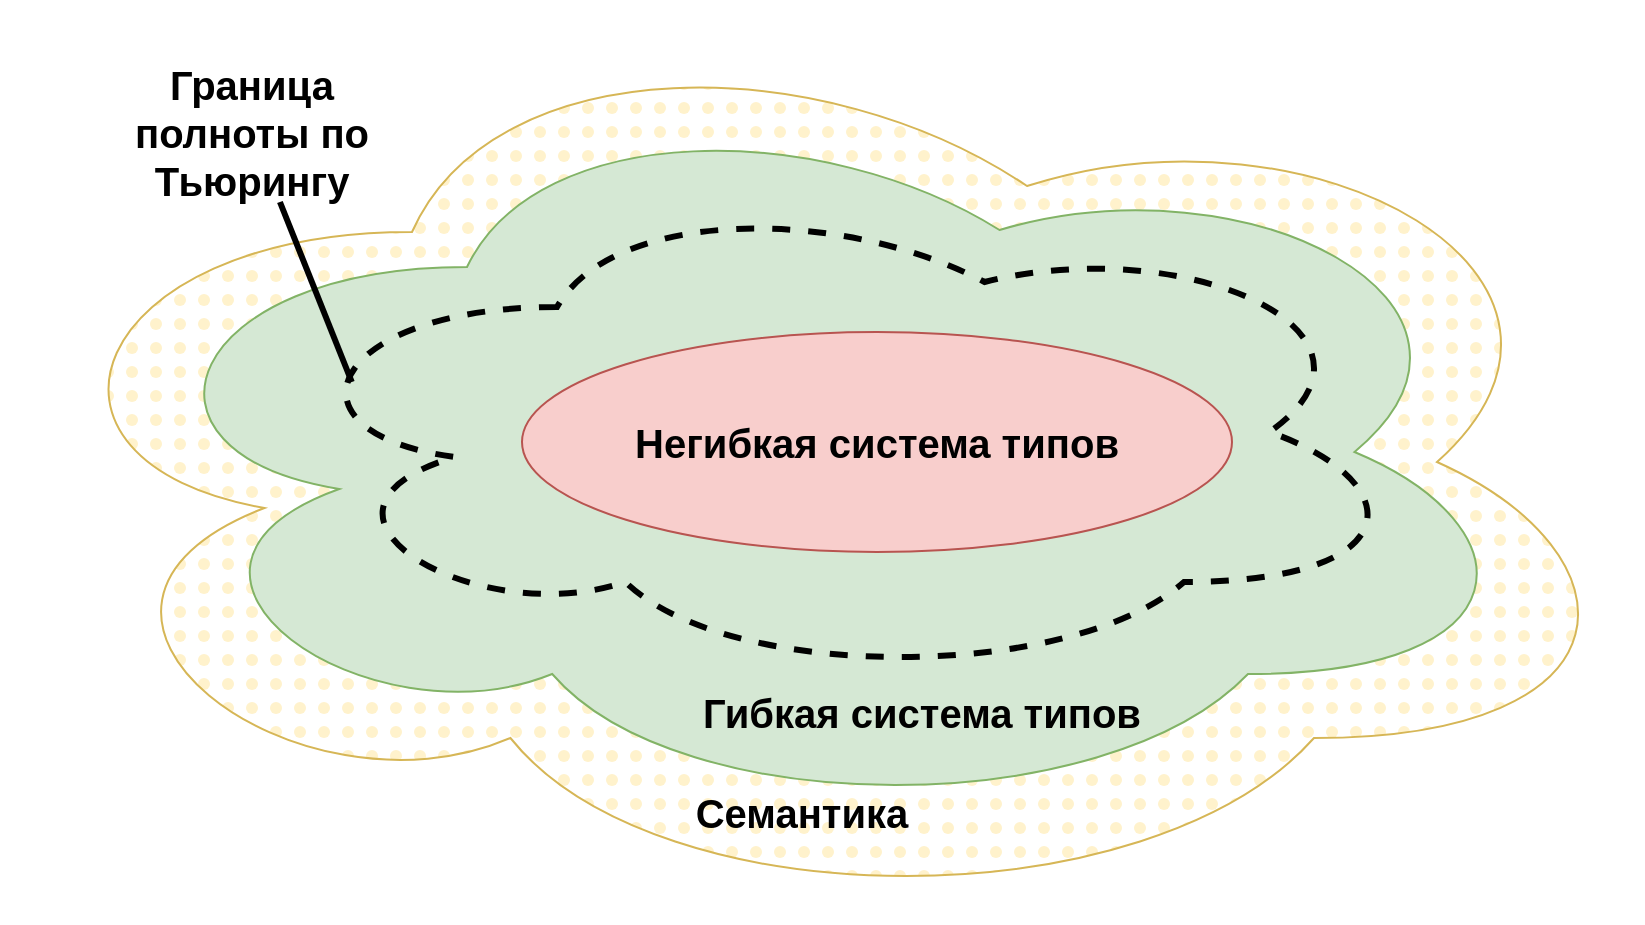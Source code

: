 <mxfile>
    <diagram id="LXvhZH188yyETzz4Nycu" name="Page-1">
        <mxGraphModel dx="997" dy="847" grid="1" gridSize="10" guides="1" tooltips="1" connect="1" arrows="1" fold="1" page="1" pageScale="1" pageWidth="850" pageHeight="1100" math="0" shadow="0">
            <root>
                <mxCell id="0"/>
                <mxCell id="1" parent="0"/>
                <mxCell id="2" value="" style="ellipse;shape=cloud;whiteSpace=wrap;html=1;fillColor=#fff2cc;strokeColor=#d6b656;fillStyle=dots;" parent="1" vertex="1">
                    <mxGeometry x="15" y="140" width="820" height="460" as="geometry"/>
                </mxCell>
                <mxCell id="3" value="" style="ellipse;shape=cloud;whiteSpace=wrap;html=1;fillColor=#d5e8d4;strokeColor=#82b366;" parent="1" vertex="1">
                    <mxGeometry x="70" y="180" width="710" height="370" as="geometry"/>
                </mxCell>
                <mxCell id="7" value="" style="ellipse;shape=cloud;whiteSpace=wrap;html=1;strokeWidth=3;dashed=1;fillColor=none;" vertex="1" parent="1">
                    <mxGeometry x="150" y="230" width="570" height="250" as="geometry"/>
                </mxCell>
                <mxCell id="4" value="Негибкая система типов" style="ellipse;whiteSpace=wrap;html=1;fillColor=#f8cecc;strokeColor=#b85450;fontSize=20;fontStyle=1" parent="1" vertex="1">
                    <mxGeometry x="275" y="305" width="355" height="110" as="geometry"/>
                </mxCell>
                <mxCell id="5" value="Гибкая система типов" style="text;html=1;align=center;verticalAlign=middle;whiteSpace=wrap;rounded=0;fontSize=20;fontStyle=1" parent="1" vertex="1">
                    <mxGeometry x="320" y="480" width="310" height="30" as="geometry"/>
                </mxCell>
                <mxCell id="6" value="Семантика" style="text;html=1;align=center;verticalAlign=middle;whiteSpace=wrap;rounded=0;fontSize=20;fontStyle=1" parent="1" vertex="1">
                    <mxGeometry x="310" y="530" width="210" height="30" as="geometry"/>
                </mxCell>
                <mxCell id="8" value="Граница полноты по Тьюрингу" style="text;html=1;align=center;verticalAlign=middle;whiteSpace=wrap;rounded=0;fontSize=20;fontStyle=1" vertex="1" parent="1">
                    <mxGeometry x="60" y="170" width="160" height="70" as="geometry"/>
                </mxCell>
                <mxCell id="9" value="" style="endArrow=none;html=1;exitX=0.07;exitY=0.4;exitDx=0;exitDy=0;exitPerimeter=0;strokeWidth=3;" edge="1" parent="1" source="7" target="8">
                    <mxGeometry width="50" height="50" relative="1" as="geometry">
                        <mxPoint x="400" y="460" as="sourcePoint"/>
                        <mxPoint x="450" y="410" as="targetPoint"/>
                    </mxGeometry>
                </mxCell>
            </root>
        </mxGraphModel>
    </diagram>
</mxfile>